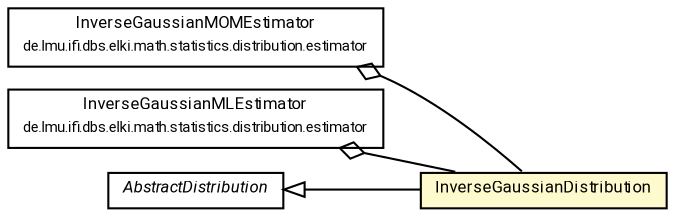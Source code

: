 #!/usr/local/bin/dot
#
# Class diagram 
# Generated by UMLGraph version R5_7_2-60-g0e99a6 (http://www.spinellis.gr/umlgraph/)
#

digraph G {
	graph [fontnames="svg"]
	edge [fontname="Roboto",fontsize=7,labelfontname="Roboto",labelfontsize=7,color="black"];
	node [fontname="Roboto",fontcolor="black",fontsize=8,shape=plaintext,margin=0,width=0,height=0];
	nodesep=0.15;
	ranksep=0.25;
	rankdir=LR;
	// de.lmu.ifi.dbs.elki.math.statistics.distribution.InverseGaussianDistribution
	c5497119 [label=<<table title="de.lmu.ifi.dbs.elki.math.statistics.distribution.InverseGaussianDistribution" border="0" cellborder="1" cellspacing="0" cellpadding="2" bgcolor="lemonChiffon" href="InverseGaussianDistribution.html" target="_parent">
		<tr><td><table border="0" cellspacing="0" cellpadding="1">
		<tr><td align="center" balign="center"> <font face="Roboto">InverseGaussianDistribution</font> </td></tr>
		</table></td></tr>
		</table>>, URL="InverseGaussianDistribution.html"];
	// de.lmu.ifi.dbs.elki.math.statistics.distribution.estimator.InverseGaussianMOMEstimator
	c5497124 [label=<<table title="de.lmu.ifi.dbs.elki.math.statistics.distribution.estimator.InverseGaussianMOMEstimator" border="0" cellborder="1" cellspacing="0" cellpadding="2" href="estimator/InverseGaussianMOMEstimator.html" target="_parent">
		<tr><td><table border="0" cellspacing="0" cellpadding="1">
		<tr><td align="center" balign="center"> <font face="Roboto">InverseGaussianMOMEstimator</font> </td></tr>
		<tr><td align="center" balign="center"> <font face="Roboto" point-size="7.0">de.lmu.ifi.dbs.elki.math.statistics.distribution.estimator</font> </td></tr>
		</table></td></tr>
		</table>>, URL="estimator/InverseGaussianMOMEstimator.html"];
	// de.lmu.ifi.dbs.elki.math.statistics.distribution.estimator.InverseGaussianMLEstimator
	c5497156 [label=<<table title="de.lmu.ifi.dbs.elki.math.statistics.distribution.estimator.InverseGaussianMLEstimator" border="0" cellborder="1" cellspacing="0" cellpadding="2" href="estimator/InverseGaussianMLEstimator.html" target="_parent">
		<tr><td><table border="0" cellspacing="0" cellpadding="1">
		<tr><td align="center" balign="center"> <font face="Roboto">InverseGaussianMLEstimator</font> </td></tr>
		<tr><td align="center" balign="center"> <font face="Roboto" point-size="7.0">de.lmu.ifi.dbs.elki.math.statistics.distribution.estimator</font> </td></tr>
		</table></td></tr>
		</table>>, URL="estimator/InverseGaussianMLEstimator.html"];
	// de.lmu.ifi.dbs.elki.math.statistics.distribution.AbstractDistribution
	c5497264 [label=<<table title="de.lmu.ifi.dbs.elki.math.statistics.distribution.AbstractDistribution" border="0" cellborder="1" cellspacing="0" cellpadding="2" href="AbstractDistribution.html" target="_parent">
		<tr><td><table border="0" cellspacing="0" cellpadding="1">
		<tr><td align="center" balign="center"> <font face="Roboto"><i>AbstractDistribution</i></font> </td></tr>
		</table></td></tr>
		</table>>, URL="AbstractDistribution.html"];
	// de.lmu.ifi.dbs.elki.math.statistics.distribution.InverseGaussianDistribution extends de.lmu.ifi.dbs.elki.math.statistics.distribution.AbstractDistribution
	c5497264 -> c5497119 [arrowtail=empty,dir=back,weight=10];
	// de.lmu.ifi.dbs.elki.math.statistics.distribution.estimator.InverseGaussianMOMEstimator has de.lmu.ifi.dbs.elki.math.statistics.distribution.InverseGaussianDistribution
	c5497124 -> c5497119 [arrowhead=none,arrowtail=ediamond,dir=back,weight=4];
	// de.lmu.ifi.dbs.elki.math.statistics.distribution.estimator.InverseGaussianMLEstimator has de.lmu.ifi.dbs.elki.math.statistics.distribution.InverseGaussianDistribution
	c5497156 -> c5497119 [arrowhead=none,arrowtail=ediamond,dir=back,weight=4];
}

